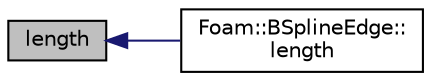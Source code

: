 digraph "length"
{
  bgcolor="transparent";
  edge [fontname="Helvetica",fontsize="10",labelfontname="Helvetica",labelfontsize="10"];
  node [fontname="Helvetica",fontsize="10",shape=record];
  rankdir="LR";
  Node1 [label="length",height=0.2,width=0.4,color="black", fillcolor="grey75", style="filled", fontcolor="black"];
  Node1 -> Node2 [dir="back",color="midnightblue",fontsize="10",style="solid",fontname="Helvetica"];
  Node2 [label="Foam::BSplineEdge::\llength",height=0.2,width=0.4,color="black",URL="$a00165.html#a8b35735b5afe7675bdb73473a5a23d90",tooltip="Return the length of the spline curve (not implemented) "];
}
